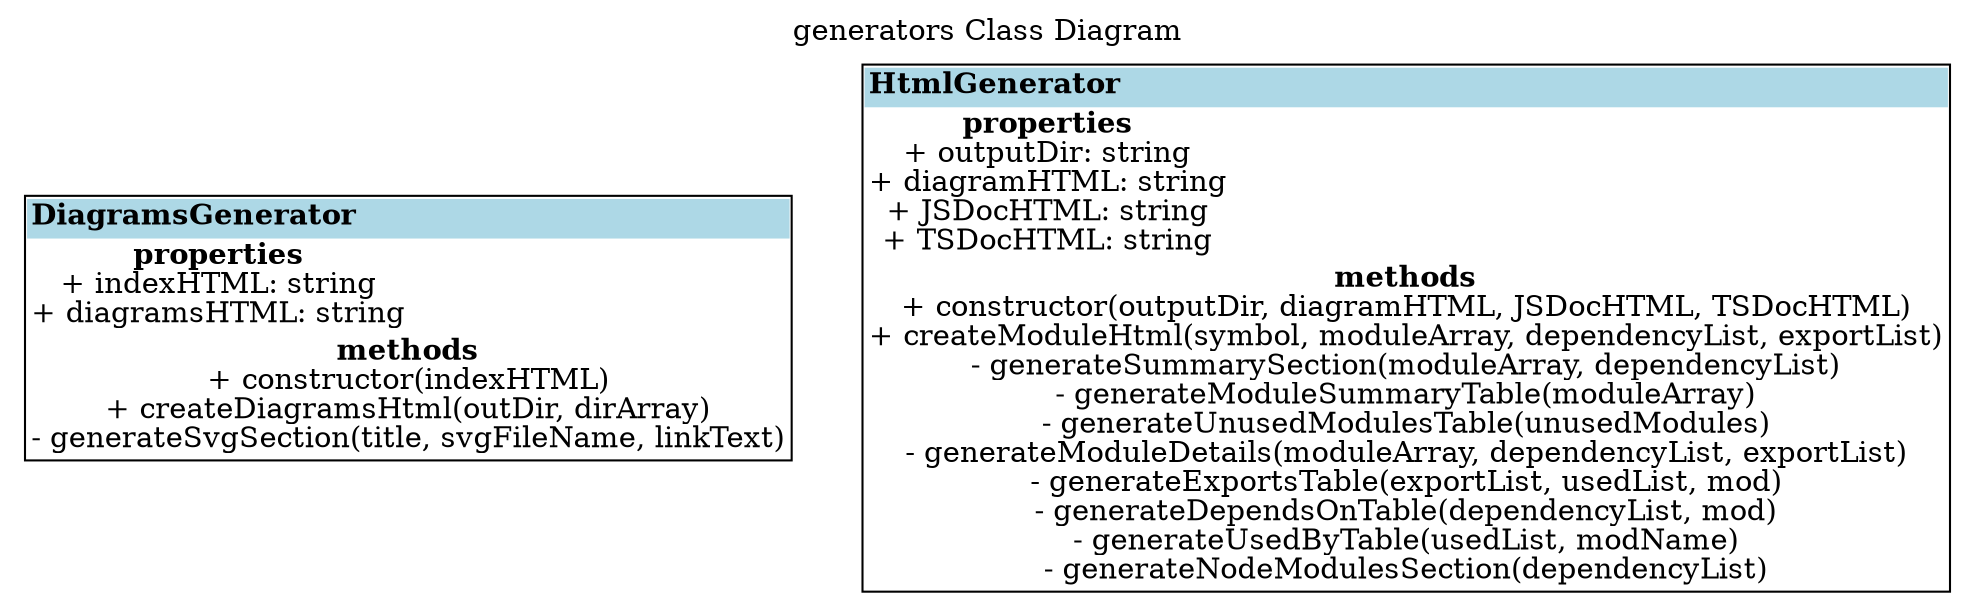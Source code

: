 digraph {label="generators Class Diagram";
labelloc="t";
"DiagramsGenerator" [shape=none, label=<<TABLE cellspacing="0" cellborder="0" align="left">
<TR><TD align="left" bgcolor="lightblue"><B>DiagramsGenerator</B></TD></TR>
<TR><TD align="left"><B>properties</B><BR/>
+ indexHTML: string<BR/>
+ diagramsHTML: string<BR/>
</TD></TR>
<TR><TD align="left"><B>methods</B><BR/>
+ constructor(indexHTML)<BR/>
+ createDiagramsHtml(outDir, dirArray)<BR/>
- generateSvgSection(title, svgFileName, linkText)<BR/>
</TD></TR>
</TABLE>>];

"HtmlGenerator" [shape=none, label=<<TABLE cellspacing="0" cellborder="0" align="left">
<TR><TD align="left" bgcolor="lightblue"><B>HtmlGenerator</B></TD></TR>
<TR><TD align="left"><B>properties</B><BR/>
+ outputDir: string<BR/>
+ diagramHTML: string<BR/>
+ JSDocHTML: string<BR/>
+ TSDocHTML: string<BR/>
</TD></TR>
<TR><TD align="left"><B>methods</B><BR/>
+ constructor(outputDir, diagramHTML, JSDocHTML, TSDocHTML)<BR/>
+ createModuleHtml(symbol, moduleArray, dependencyList, exportList)<BR/>
- generateSummarySection(moduleArray, dependencyList)<BR/>
- generateModuleSummaryTable(moduleArray)<BR/>
- generateUnusedModulesTable(unusedModules)<BR/>
- generateModuleDetails(moduleArray, dependencyList, exportList)<BR/>
- generateExportsTable(exportList, usedList, mod)<BR/>
- generateDependsOnTable(dependencyList, mod)<BR/>
- generateUsedByTable(usedList, modName)<BR/>
- generateNodeModulesSection(dependencyList)<BR/>
</TD></TR>
</TABLE>>];

}

